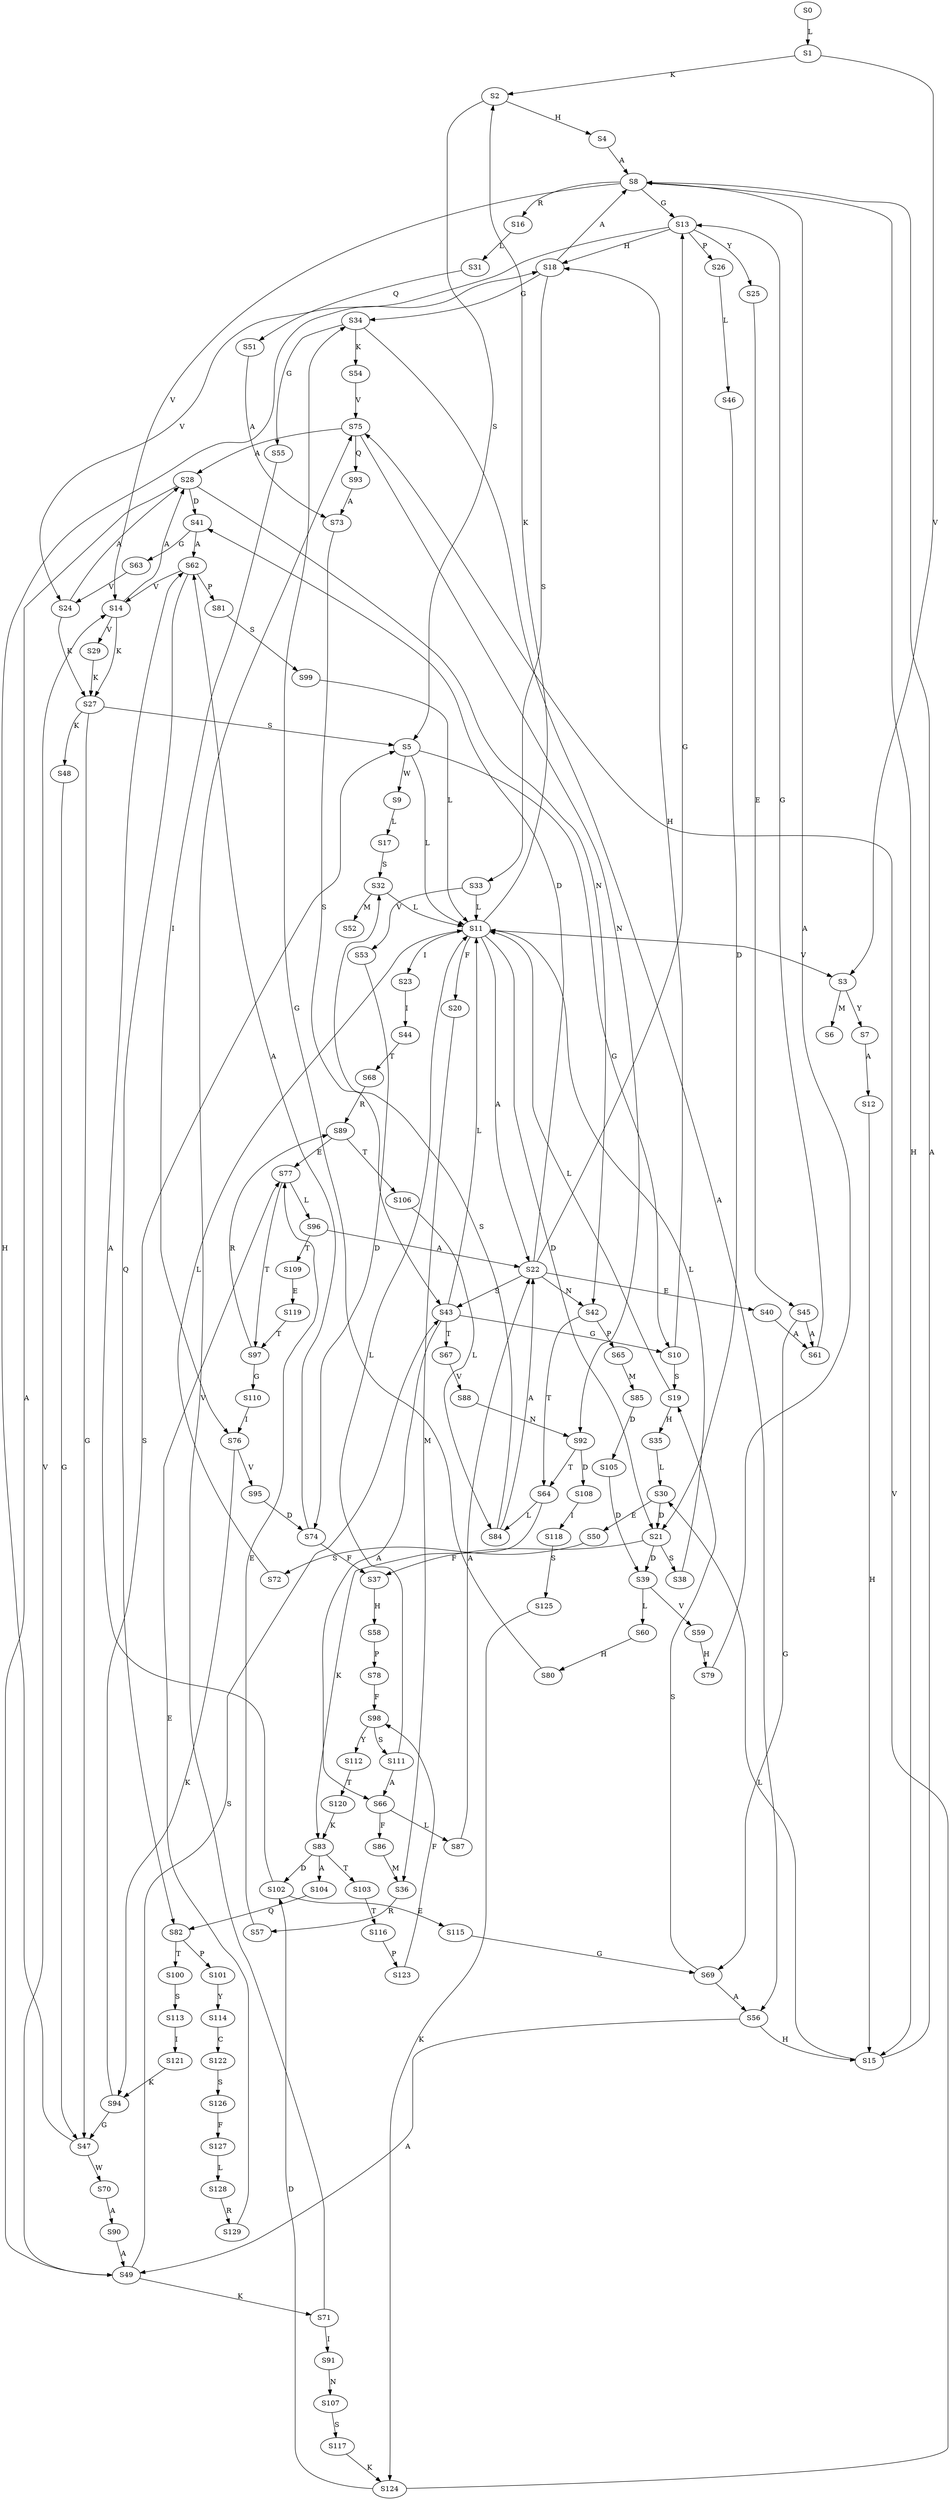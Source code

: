 strict digraph  {
	S0 -> S1 [ label = L ];
	S1 -> S2 [ label = K ];
	S1 -> S3 [ label = V ];
	S2 -> S4 [ label = H ];
	S2 -> S5 [ label = S ];
	S3 -> S6 [ label = M ];
	S3 -> S7 [ label = Y ];
	S4 -> S8 [ label = A ];
	S5 -> S9 [ label = W ];
	S5 -> S10 [ label = G ];
	S5 -> S11 [ label = L ];
	S7 -> S12 [ label = A ];
	S8 -> S13 [ label = G ];
	S8 -> S14 [ label = V ];
	S8 -> S15 [ label = H ];
	S8 -> S16 [ label = R ];
	S9 -> S17 [ label = L ];
	S10 -> S18 [ label = H ];
	S10 -> S19 [ label = S ];
	S11 -> S3 [ label = V ];
	S11 -> S20 [ label = F ];
	S11 -> S21 [ label = D ];
	S11 -> S22 [ label = A ];
	S11 -> S23 [ label = I ];
	S11 -> S2 [ label = K ];
	S12 -> S15 [ label = H ];
	S13 -> S24 [ label = V ];
	S13 -> S25 [ label = Y ];
	S13 -> S18 [ label = H ];
	S13 -> S26 [ label = P ];
	S14 -> S27 [ label = K ];
	S14 -> S28 [ label = A ];
	S14 -> S29 [ label = V ];
	S15 -> S8 [ label = A ];
	S15 -> S30 [ label = L ];
	S16 -> S31 [ label = L ];
	S17 -> S32 [ label = S ];
	S18 -> S33 [ label = S ];
	S18 -> S34 [ label = G ];
	S18 -> S8 [ label = A ];
	S19 -> S11 [ label = L ];
	S19 -> S35 [ label = H ];
	S20 -> S36 [ label = M ];
	S21 -> S37 [ label = F ];
	S21 -> S38 [ label = S ];
	S21 -> S39 [ label = D ];
	S22 -> S40 [ label = E ];
	S22 -> S41 [ label = D ];
	S22 -> S42 [ label = N ];
	S22 -> S43 [ label = S ];
	S22 -> S13 [ label = G ];
	S23 -> S44 [ label = I ];
	S24 -> S27 [ label = K ];
	S24 -> S28 [ label = A ];
	S25 -> S45 [ label = E ];
	S26 -> S46 [ label = L ];
	S27 -> S47 [ label = G ];
	S27 -> S48 [ label = K ];
	S27 -> S5 [ label = S ];
	S28 -> S42 [ label = N ];
	S28 -> S49 [ label = A ];
	S28 -> S41 [ label = D ];
	S29 -> S27 [ label = K ];
	S30 -> S21 [ label = D ];
	S30 -> S50 [ label = E ];
	S31 -> S51 [ label = Q ];
	S32 -> S52 [ label = M ];
	S32 -> S11 [ label = L ];
	S33 -> S11 [ label = L ];
	S33 -> S53 [ label = V ];
	S34 -> S54 [ label = K ];
	S34 -> S55 [ label = G ];
	S34 -> S56 [ label = A ];
	S35 -> S30 [ label = L ];
	S36 -> S57 [ label = R ];
	S37 -> S58 [ label = H ];
	S38 -> S11 [ label = L ];
	S39 -> S59 [ label = V ];
	S39 -> S60 [ label = L ];
	S40 -> S61 [ label = A ];
	S41 -> S62 [ label = A ];
	S41 -> S63 [ label = G ];
	S42 -> S64 [ label = T ];
	S42 -> S65 [ label = P ];
	S43 -> S10 [ label = G ];
	S43 -> S11 [ label = L ];
	S43 -> S66 [ label = A ];
	S43 -> S67 [ label = T ];
	S44 -> S68 [ label = T ];
	S45 -> S69 [ label = G ];
	S45 -> S61 [ label = A ];
	S46 -> S21 [ label = D ];
	S47 -> S70 [ label = W ];
	S47 -> S18 [ label = H ];
	S48 -> S47 [ label = G ];
	S49 -> S71 [ label = K ];
	S49 -> S43 [ label = S ];
	S49 -> S14 [ label = V ];
	S50 -> S72 [ label = S ];
	S51 -> S73 [ label = A ];
	S53 -> S74 [ label = D ];
	S54 -> S75 [ label = V ];
	S55 -> S76 [ label = I ];
	S56 -> S15 [ label = H ];
	S56 -> S49 [ label = A ];
	S57 -> S77 [ label = E ];
	S58 -> S78 [ label = P ];
	S59 -> S79 [ label = H ];
	S60 -> S80 [ label = H ];
	S61 -> S13 [ label = G ];
	S62 -> S81 [ label = P ];
	S62 -> S14 [ label = V ];
	S62 -> S82 [ label = Q ];
	S63 -> S24 [ label = V ];
	S64 -> S83 [ label = K ];
	S64 -> S84 [ label = L ];
	S65 -> S85 [ label = M ];
	S66 -> S86 [ label = F ];
	S66 -> S87 [ label = L ];
	S67 -> S88 [ label = V ];
	S68 -> S89 [ label = R ];
	S69 -> S56 [ label = A ];
	S69 -> S19 [ label = S ];
	S70 -> S90 [ label = A ];
	S71 -> S75 [ label = V ];
	S71 -> S91 [ label = I ];
	S72 -> S11 [ label = L ];
	S73 -> S43 [ label = S ];
	S74 -> S37 [ label = F ];
	S74 -> S62 [ label = A ];
	S75 -> S92 [ label = N ];
	S75 -> S93 [ label = Q ];
	S75 -> S28 [ label = A ];
	S76 -> S94 [ label = K ];
	S76 -> S95 [ label = V ];
	S77 -> S96 [ label = L ];
	S77 -> S97 [ label = T ];
	S78 -> S98 [ label = F ];
	S79 -> S8 [ label = A ];
	S80 -> S34 [ label = G ];
	S81 -> S99 [ label = S ];
	S82 -> S100 [ label = T ];
	S82 -> S101 [ label = P ];
	S83 -> S102 [ label = D ];
	S83 -> S103 [ label = T ];
	S83 -> S104 [ label = A ];
	S84 -> S22 [ label = A ];
	S84 -> S32 [ label = S ];
	S85 -> S105 [ label = D ];
	S86 -> S36 [ label = M ];
	S87 -> S22 [ label = A ];
	S88 -> S92 [ label = N ];
	S89 -> S106 [ label = T ];
	S89 -> S77 [ label = E ];
	S90 -> S49 [ label = A ];
	S91 -> S107 [ label = N ];
	S92 -> S64 [ label = T ];
	S92 -> S108 [ label = D ];
	S93 -> S73 [ label = A ];
	S94 -> S47 [ label = G ];
	S94 -> S5 [ label = S ];
	S95 -> S74 [ label = D ];
	S96 -> S22 [ label = A ];
	S96 -> S109 [ label = T ];
	S97 -> S89 [ label = R ];
	S97 -> S110 [ label = G ];
	S98 -> S111 [ label = S ];
	S98 -> S112 [ label = Y ];
	S99 -> S11 [ label = L ];
	S100 -> S113 [ label = S ];
	S101 -> S114 [ label = Y ];
	S102 -> S62 [ label = A ];
	S102 -> S115 [ label = E ];
	S103 -> S116 [ label = T ];
	S104 -> S82 [ label = Q ];
	S105 -> S39 [ label = D ];
	S106 -> S84 [ label = L ];
	S107 -> S117 [ label = S ];
	S108 -> S118 [ label = I ];
	S109 -> S119 [ label = E ];
	S110 -> S76 [ label = I ];
	S111 -> S11 [ label = L ];
	S111 -> S66 [ label = A ];
	S112 -> S120 [ label = T ];
	S113 -> S121 [ label = I ];
	S114 -> S122 [ label = C ];
	S115 -> S69 [ label = G ];
	S116 -> S123 [ label = P ];
	S117 -> S124 [ label = K ];
	S118 -> S125 [ label = S ];
	S119 -> S97 [ label = T ];
	S120 -> S83 [ label = K ];
	S121 -> S94 [ label = K ];
	S122 -> S126 [ label = S ];
	S123 -> S98 [ label = F ];
	S124 -> S102 [ label = D ];
	S124 -> S75 [ label = V ];
	S125 -> S124 [ label = K ];
	S126 -> S127 [ label = F ];
	S127 -> S128 [ label = L ];
	S128 -> S129 [ label = R ];
	S129 -> S77 [ label = E ];
}

